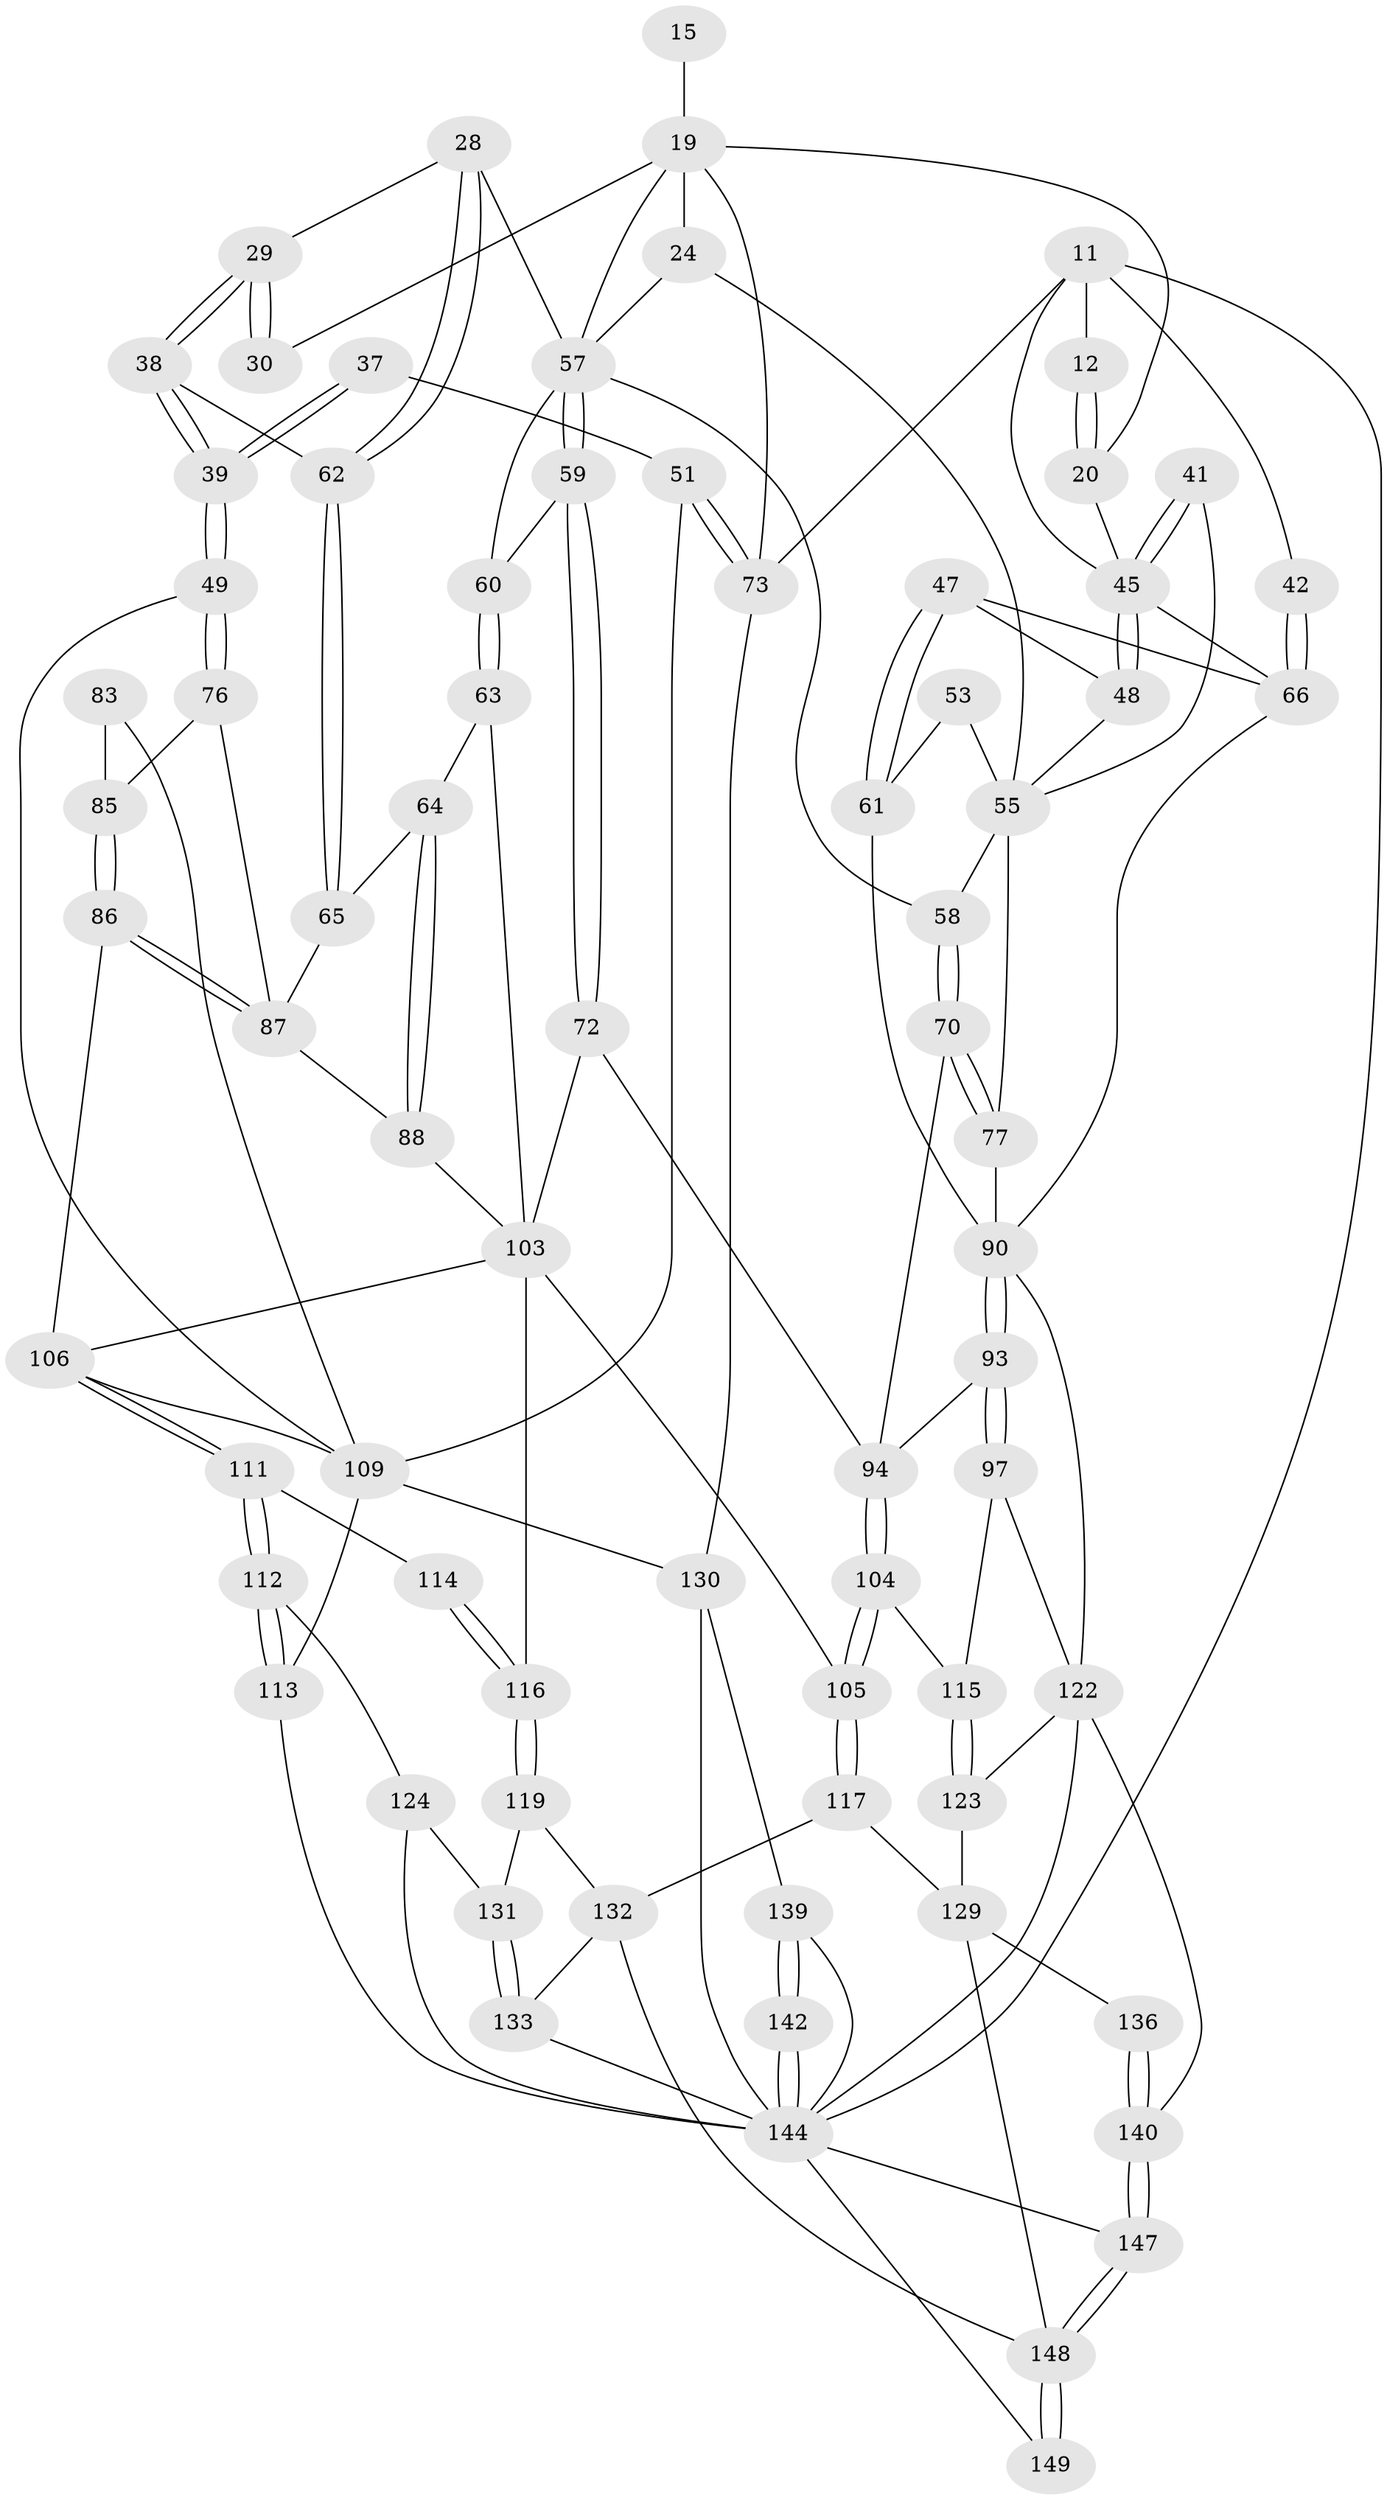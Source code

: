 // original degree distribution, {3: 0.020134228187919462, 6: 0.2348993288590604, 5: 0.5033557046979866, 4: 0.24161073825503357}
// Generated by graph-tools (version 1.1) at 2025/59/03/09/25 04:59:38]
// undirected, 74 vertices, 164 edges
graph export_dot {
graph [start="1"]
  node [color=gray90,style=filled];
  11 [pos="+1+0.004337153637061588",super="+3"];
  12 [pos="+0.8103519627382371+0.07762117829841386",super="+8"];
  15 [pos="+0.4420965348614173+0"];
  19 [pos="+0.45708005644670396+0.12462049992910097",super="+18+14"];
  20 [pos="+0.7527575683341752+0.13705402945439268",super="+9"];
  24 [pos="+0.5927605227277191+0.19812062178479076",super="+21"];
  28 [pos="+0.35743736083278066+0.26653285325973924"];
  29 [pos="+0.25941465140878595+0.2500106565074105"];
  30 [pos="+0.21525489680121387+0.13177131703773173"];
  37 [pos="+0.18677824102264895+0.16587880566110633"];
  38 [pos="+0.18559549846377205+0.3339439068768524"];
  39 [pos="+0.15166892409189411+0.3474949442250557"];
  41 [pos="+0.8344793157488798+0.25072802844836833",super="+31"];
  42 [pos="+1+0.24466104743741007"];
  45 [pos="+0.875792424691235+0.28558947365727433",super="+44+40"];
  47 [pos="+0.8844042457209372+0.31040702354248595"];
  48 [pos="+0.8766847963002327+0.2949305736565808"];
  49 [pos="+0.15140744113198532+0.34763937377314486"];
  51 [pos="+0.11358637115541266+0.3116183657296755",super="+36"];
  53 [pos="+0.7761752051153517+0.3513597865554629"];
  55 [pos="+0.7140690388684613+0.2993815464360815",super="+54+52"];
  57 [pos="+0.5105983620098709+0.3451677427882491",super="+22+27"];
  58 [pos="+0.6257529137584945+0.3559490927436396",super="+56"];
  59 [pos="+0.509471307467316+0.34632793490434743"];
  60 [pos="+0.41834730853466323+0.37994391279026174"];
  61 [pos="+0.8704887818432525+0.3489303554209366"];
  62 [pos="+0.28901575649718697+0.3676921611928056"];
  63 [pos="+0.4145931704271134+0.3936769292273076"];
  64 [pos="+0.41308977240075584+0.39459665517087145"];
  65 [pos="+0.29918367464793266+0.385029634936967"];
  66 [pos="+1+0.4845532314389244",super="+46+43"];
  70 [pos="+0.6679023017969583+0.44565467805595715"];
  72 [pos="+0.5512369352604998+0.48484434499271467"];
  73 [pos="+0+0.253024509961768",super="+35"];
  76 [pos="+0.1663410357830985+0.37864231489987604"];
  77 [pos="+0.7149114513203103+0.4339669465195057",super="+74"];
  83 [pos="+0.1399529434766524+0.5129963826484041"];
  85 [pos="+0.1998035289884644+0.4517584329909847",super="+82"];
  86 [pos="+0.25504017532422874+0.5276855921425484"];
  87 [pos="+0.2983790136741354+0.504905517778424",super="+75"];
  88 [pos="+0.33006734270772564+0.5079611937128659"];
  90 [pos="+0.7942441511935543+0.4984014651545225",super="+68+67+69"];
  93 [pos="+0.8232678804140265+0.5776038345087801"];
  94 [pos="+0.6759733094019348+0.6096653438423959",super="+71"];
  97 [pos="+0.8800084838876542+0.6132414659646327"];
  103 [pos="+0.3933497240047079+0.5776673529873112",super="+89+100"];
  104 [pos="+0.6527852302382909+0.6961673580438807"];
  105 [pos="+0.6331356917565742+0.7125360671084642"];
  106 [pos="+0.30945539714297404+0.6272695862404911",super="+98"];
  109 [pos="+0.13012241231001057+0.6574646924186329",super="+99"];
  111 [pos="+0.2912044522240935+0.6924611462364666"];
  112 [pos="+0.22423012480171695+0.7187506622050363"];
  113 [pos="+0.20881546961318714+0.7185163083002822"];
  114 [pos="+0.32748592083667527+0.6961382825528935"];
  115 [pos="+0.7940130347532348+0.7166195232976406"];
  116 [pos="+0.41131188375768424+0.7434396602837102",super="+101+102"];
  117 [pos="+0.6146705820691153+0.8289103211024559"];
  119 [pos="+0.4119005023824636+0.7653183472777637"];
  122 [pos="+0.9026314324181651+0.7906658361726975",super="+96+108"];
  123 [pos="+0.843736677612344+0.8017454239876544"];
  124 [pos="+0.32165461691718666+0.8674676068877224",super="+121"];
  129 [pos="+0.7371298135713616+0.890259571826702",super="+128"];
  130 [pos="+0.10404970241378479+0.8513939256480657",super="+110+92"];
  131 [pos="+0.38380656578029715+0.8028637160578188",super="+120"];
  132 [pos="+0.5673154924775068+0.8684676315487488",super="+118"];
  133 [pos="+0.4345526796960747+0.9038285865704052"];
  136 [pos="+0.8062704873427446+0.9079229241165317"];
  139 [pos="+0.1411769746107751+0.8947516487098766",super="+138"];
  140 [pos="+0.9049477723991417+1",super="+134+135"];
  142 [pos="+0.11605940863356673+1"];
  144 [pos="+0.2281026603789103+1",super="+107+143"];
  147 [pos="+1+1"];
  148 [pos="+0.8109884845025379+1",super="+145+146"];
  149 [pos="+0.5435499801802649+1"];
  11 -- 12 [weight=2];
  11 -- 42;
  11 -- 73;
  11 -- 45;
  11 -- 144;
  12 -- 20 [weight=2];
  12 -- 20;
  15 -- 19 [weight=3];
  19 -- 73 [weight=2];
  19 -- 30;
  19 -- 20;
  19 -- 24 [weight=2];
  19 -- 57;
  20 -- 45;
  24 -- 55;
  24 -- 57;
  28 -- 29;
  28 -- 62;
  28 -- 62;
  28 -- 57;
  29 -- 30;
  29 -- 30;
  29 -- 38;
  29 -- 38;
  37 -- 39;
  37 -- 39;
  37 -- 51;
  38 -- 39;
  38 -- 39;
  38 -- 62;
  39 -- 49;
  39 -- 49;
  41 -- 45 [weight=3];
  41 -- 45;
  41 -- 55;
  42 -- 66 [weight=2];
  42 -- 66;
  45 -- 48;
  45 -- 48;
  45 -- 66;
  47 -- 48;
  47 -- 61;
  47 -- 61;
  47 -- 66;
  48 -- 55;
  49 -- 76;
  49 -- 76;
  49 -- 109;
  51 -- 73 [weight=2];
  51 -- 73;
  51 -- 109;
  53 -- 61;
  53 -- 55 [weight=2];
  55 -- 58 [weight=2];
  55 -- 77;
  57 -- 59;
  57 -- 59;
  57 -- 58;
  57 -- 60;
  58 -- 70;
  58 -- 70;
  59 -- 60;
  59 -- 72;
  59 -- 72;
  60 -- 63;
  60 -- 63;
  61 -- 90;
  62 -- 65;
  62 -- 65;
  63 -- 64;
  63 -- 103;
  64 -- 65;
  64 -- 88;
  64 -- 88;
  65 -- 87;
  66 -- 90;
  70 -- 77;
  70 -- 77;
  70 -- 94;
  72 -- 94;
  72 -- 103;
  73 -- 130 [weight=2];
  76 -- 85;
  76 -- 87;
  77 -- 90 [weight=2];
  83 -- 85 [weight=2];
  83 -- 109;
  85 -- 86;
  85 -- 86;
  86 -- 87;
  86 -- 87;
  86 -- 106;
  87 -- 88;
  88 -- 103;
  90 -- 93;
  90 -- 93;
  90 -- 122;
  93 -- 94;
  93 -- 97;
  93 -- 97;
  94 -- 104;
  94 -- 104;
  97 -- 115;
  97 -- 122;
  103 -- 106;
  103 -- 116 [weight=2];
  103 -- 105;
  104 -- 105;
  104 -- 105;
  104 -- 115;
  105 -- 117;
  105 -- 117;
  106 -- 111;
  106 -- 111;
  106 -- 109;
  109 -- 113;
  109 -- 130 [weight=2];
  111 -- 112;
  111 -- 112;
  111 -- 114;
  112 -- 113;
  112 -- 113;
  112 -- 124;
  113 -- 144;
  114 -- 116 [weight=2];
  114 -- 116;
  115 -- 123;
  115 -- 123;
  116 -- 119;
  116 -- 119;
  117 -- 129;
  117 -- 132;
  119 -- 131;
  119 -- 132;
  122 -- 123;
  122 -- 140 [weight=2];
  122 -- 144;
  123 -- 129;
  124 -- 131 [weight=2];
  124 -- 144;
  129 -- 136;
  129 -- 148;
  130 -- 139 [weight=2];
  130 -- 144 [weight=2];
  131 -- 133;
  131 -- 133;
  132 -- 133;
  132 -- 148;
  133 -- 144;
  136 -- 140 [weight=2];
  136 -- 140;
  139 -- 142 [weight=2];
  139 -- 142;
  139 -- 144;
  140 -- 147;
  140 -- 147;
  142 -- 144;
  142 -- 144;
  144 -- 147;
  144 -- 149;
  147 -- 148;
  147 -- 148;
  148 -- 149 [weight=2];
  148 -- 149;
}
